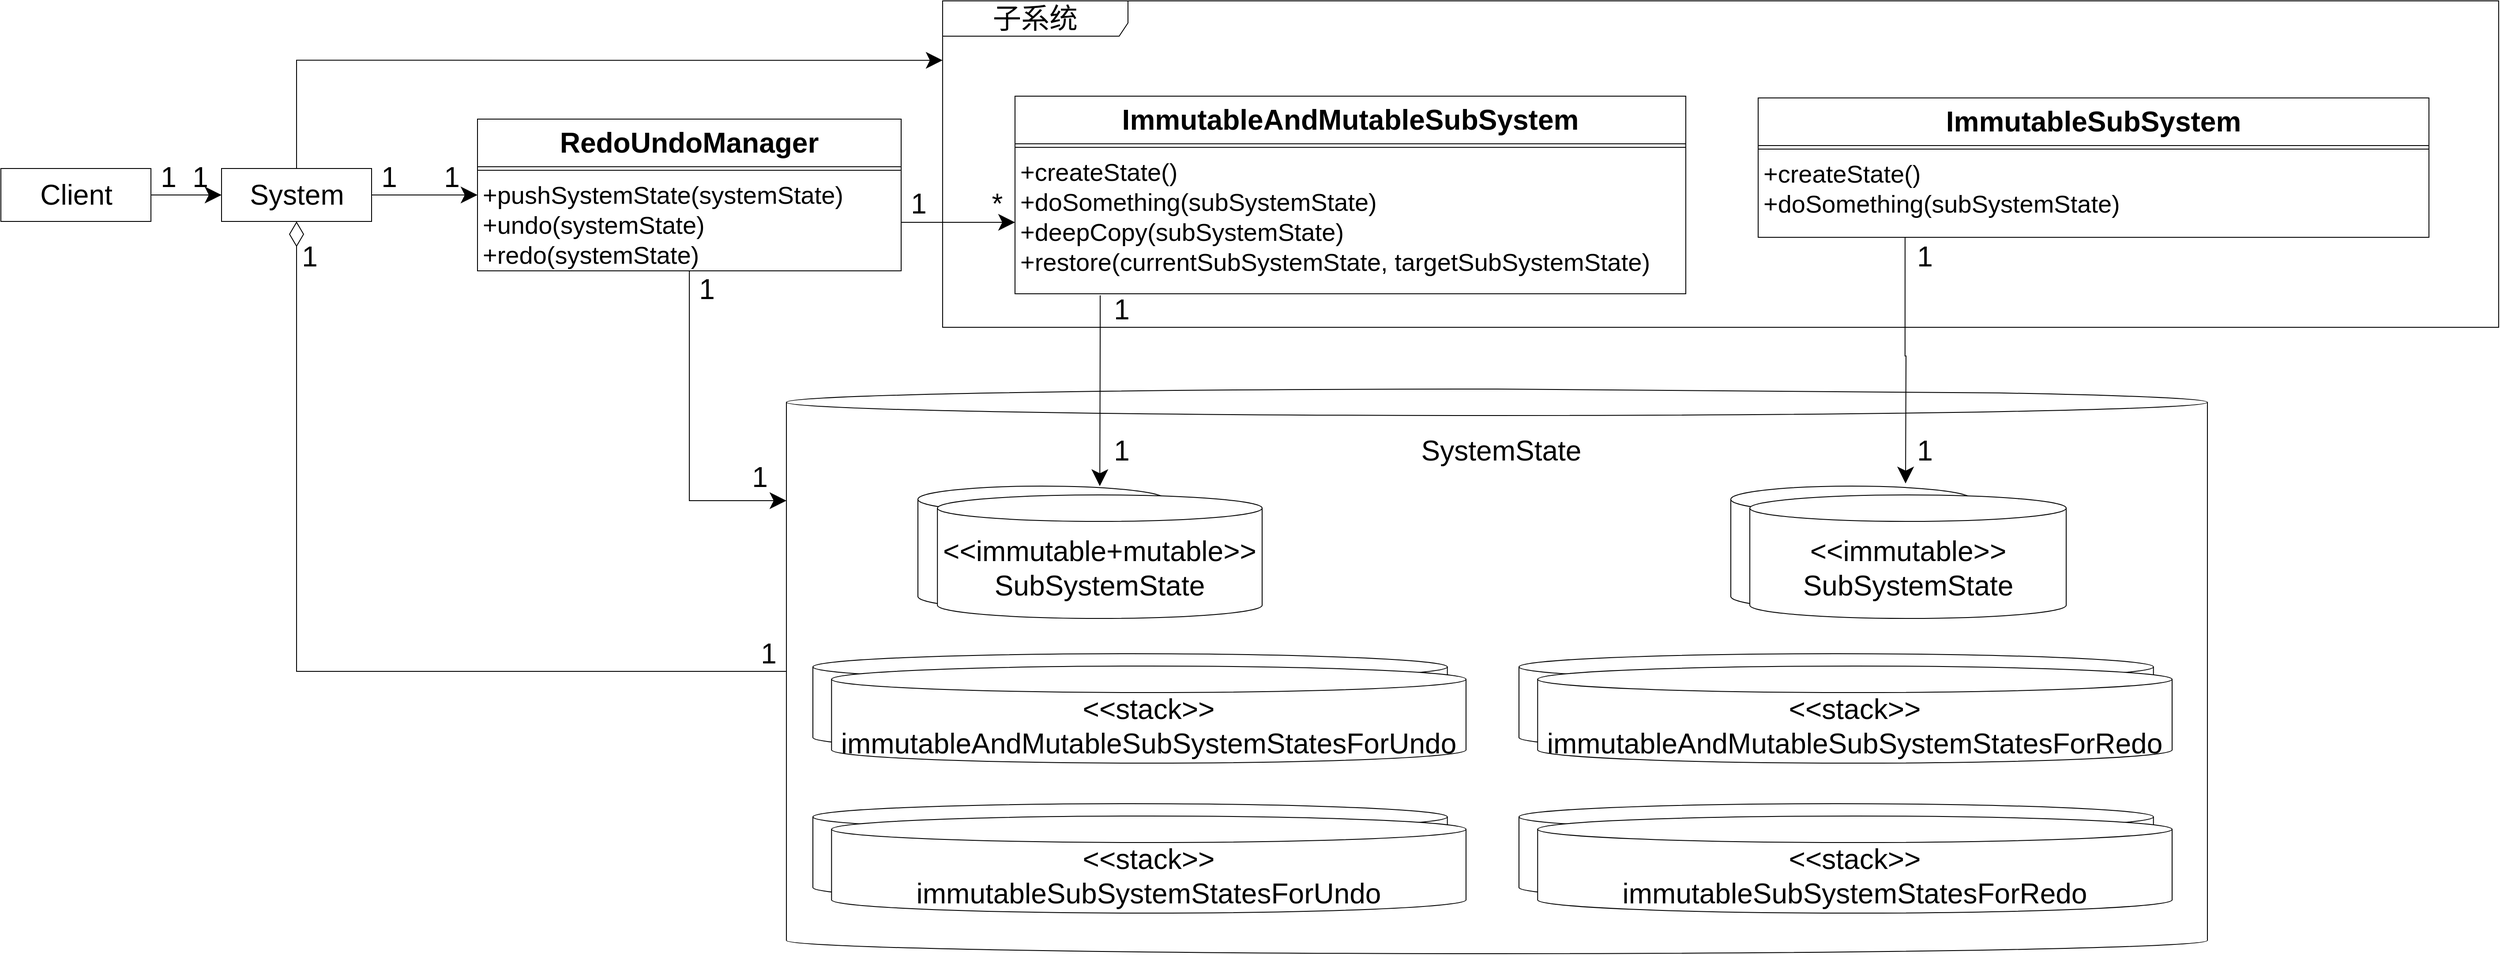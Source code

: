 <mxfile version="14.6.13" type="device"><diagram id="34xcj6VJA_TgIxmaPHAQ" name="第 1 页"><mxGraphModel dx="1933" dy="852" grid="1" gridSize="10" guides="1" tooltips="1" connect="1" arrows="1" fold="1" page="1" pageScale="1" pageWidth="827" pageHeight="1169" math="0" shadow="0"><root><mxCell id="0"/><mxCell id="1" parent="0"/><mxCell id="PxvBBL2ty2cdPOecogPF-61" value="&lt;font style=&quot;font-size: 32px&quot;&gt;子系统&lt;/font&gt;" style="shape=umlFrame;whiteSpace=wrap;html=1;width=210;height=40;fontSize=32;" parent="1" vertex="1"><mxGeometry x="827" y="330" width="1763" height="370" as="geometry"/></mxCell><mxCell id="PxvBBL2ty2cdPOecogPF-2" value="" style="shape=cylinder3;whiteSpace=wrap;html=1;boundedLbl=1;backgroundOutline=1;size=15;" parent="1" vertex="1"><mxGeometry x="650" y="770" width="1610" height="640" as="geometry"/></mxCell><mxCell id="PxvBBL2ty2cdPOecogPF-3" value="" style="edgeStyle=orthogonalEdgeStyle;rounded=0;orthogonalLoop=1;jettySize=auto;html=1;endSize=16;startSize=16;" parent="1" source="PxvBBL2ty2cdPOecogPF-4" edge="1"><mxGeometry relative="1" as="geometry"><mxPoint x="10.0" y="550" as="targetPoint"/></mxGeometry></mxCell><mxCell id="PxvBBL2ty2cdPOecogPF-4" value="Client" style="html=1;fontSize=32;" parent="1" vertex="1"><mxGeometry x="-240" y="520.0" width="170" height="60" as="geometry"/></mxCell><mxCell id="PxvBBL2ty2cdPOecogPF-43" style="edgeStyle=orthogonalEdgeStyle;rounded=0;orthogonalLoop=1;jettySize=auto;html=1;entryX=0;entryY=0;entryDx=0;entryDy=126.5;entryPerimeter=0;endSize=16;startSize=16;" parent="1" source="PxvBBL2ty2cdPOecogPF-7" target="PxvBBL2ty2cdPOecogPF-2" edge="1"><mxGeometry relative="1" as="geometry"/></mxCell><mxCell id="PxvBBL2ty2cdPOecogPF-7" value="RedoUndoManager" style="swimlane;fontStyle=1;align=center;verticalAlign=top;childLayout=stackLayout;horizontal=1;startSize=54;horizontalStack=0;resizeParent=1;resizeParentMax=0;resizeLast=0;collapsible=1;marginBottom=0;fontSize=32;" parent="1" vertex="1"><mxGeometry x="300" y="464" width="480" height="172" as="geometry"/></mxCell><mxCell id="PxvBBL2ty2cdPOecogPF-8" value="" style="line;strokeWidth=1;fillColor=none;align=left;verticalAlign=middle;spacingTop=-1;spacingLeft=3;spacingRight=3;rotatable=0;labelPosition=right;points=[];portConstraint=eastwest;" parent="PxvBBL2ty2cdPOecogPF-7" vertex="1"><mxGeometry y="54" width="480" height="8" as="geometry"/></mxCell><mxCell id="PxvBBL2ty2cdPOecogPF-9" value="+pushSystemState(systemState)&#10;+undo(systemState)&#10;+redo(systemState)" style="text;strokeColor=none;fillColor=none;align=left;verticalAlign=top;spacingLeft=4;spacingRight=4;overflow=hidden;rotatable=0;points=[[0,0.5],[1,0.5]];portConstraint=eastwest;fontSize=28;" parent="PxvBBL2ty2cdPOecogPF-7" vertex="1"><mxGeometry y="62" width="480" height="110" as="geometry"/></mxCell><mxCell id="PxvBBL2ty2cdPOecogPF-11" style="edgeStyle=orthogonalEdgeStyle;rounded=0;orthogonalLoop=1;jettySize=auto;html=1;entryX=0;entryY=0.5;entryDx=0;entryDy=0;entryPerimeter=0;startSize=26;endSize=26;exitX=0.5;exitY=1;exitDx=0;exitDy=0;startArrow=diamondThin;startFill=0;endArrow=none;endFill=0;" parent="1" source="PxvBBL2ty2cdPOecogPF-35" target="PxvBBL2ty2cdPOecogPF-2" edge="1"><mxGeometry relative="1" as="geometry"><mxPoint x="768.6" y="760" as="sourcePoint"/><mxPoint x="480" y="-471.44" as="targetPoint"/></mxGeometry></mxCell><mxCell id="PxvBBL2ty2cdPOecogPF-45" style="edgeStyle=orthogonalEdgeStyle;rounded=0;orthogonalLoop=1;jettySize=auto;html=1;entryX=0.736;entryY=0;entryDx=0;entryDy=0;entryPerimeter=0;startSize=16;endSize=16;exitX=0.127;exitY=1.011;exitDx=0;exitDy=0;exitPerimeter=0;" parent="1" source="PxvBBL2ty2cdPOecogPF-17" target="PxvBBL2ty2cdPOecogPF-36" edge="1"><mxGeometry relative="1" as="geometry"><Array as="points"><mxPoint x="1006" y="710"/></Array></mxGeometry></mxCell><mxCell id="PxvBBL2ty2cdPOecogPF-15" value="ImmutableAndMutableSubSystem" style="swimlane;fontStyle=1;align=center;verticalAlign=top;childLayout=stackLayout;horizontal=1;startSize=54;horizontalStack=0;resizeParent=1;resizeParentMax=0;resizeLast=0;collapsible=1;marginBottom=0;fontSize=32;" parent="1" vertex="1"><mxGeometry x="909" y="438" width="760" height="224" as="geometry"/></mxCell><mxCell id="PxvBBL2ty2cdPOecogPF-16" value="" style="line;strokeWidth=1;fillColor=none;align=left;verticalAlign=middle;spacingTop=-1;spacingLeft=3;spacingRight=3;rotatable=0;labelPosition=right;points=[];portConstraint=eastwest;" parent="PxvBBL2ty2cdPOecogPF-15" vertex="1"><mxGeometry y="54" width="760" height="8" as="geometry"/></mxCell><mxCell id="PxvBBL2ty2cdPOecogPF-17" value="+createState()&#10;+doSomething(subSystemState)&#10;+deepCopy(subSystemState)&#10;+restore(currentSubSystemState, targetSubSystemState)" style="text;strokeColor=none;fillColor=none;align=left;verticalAlign=top;spacingLeft=4;spacingRight=4;overflow=hidden;rotatable=0;points=[[0,0.5],[1,0.5]];portConstraint=eastwest;fontSize=28;" parent="PxvBBL2ty2cdPOecogPF-15" vertex="1"><mxGeometry y="62" width="760" height="162" as="geometry"/></mxCell><mxCell id="PxvBBL2ty2cdPOecogPF-26" value="&lt;font style=&quot;font-size: 32px&quot;&gt;SystemState&lt;/font&gt;" style="text;html=1;strokeColor=none;fillColor=none;align=center;verticalAlign=middle;whiteSpace=wrap;rounded=0;" parent="1" vertex="1"><mxGeometry x="1440" y="820" width="40" height="40" as="geometry"/></mxCell><mxCell id="PxvBBL2ty2cdPOecogPF-33" style="edgeStyle=orthogonalEdgeStyle;rounded=0;orthogonalLoop=1;jettySize=auto;html=1;entryX=0;entryY=0.182;entryDx=0;entryDy=0;startSize=16;endSize=16;exitX=0.5;exitY=0;exitDx=0;exitDy=0;entryPerimeter=0;" parent="1" source="PxvBBL2ty2cdPOecogPF-35" target="PxvBBL2ty2cdPOecogPF-61" edge="1"><mxGeometry relative="1" as="geometry"><mxPoint x="487.73" y="-211.56" as="targetPoint"/><Array as="points"><mxPoint x="95" y="397"/></Array></mxGeometry></mxCell><mxCell id="PxvBBL2ty2cdPOecogPF-34" style="edgeStyle=orthogonalEdgeStyle;rounded=0;orthogonalLoop=1;jettySize=auto;html=1;startSize=16;endSize=16;exitX=1;exitY=0.5;exitDx=0;exitDy=0;" parent="1" source="PxvBBL2ty2cdPOecogPF-35" target="PxvBBL2ty2cdPOecogPF-7" edge="1"><mxGeometry relative="1" as="geometry"/></mxCell><mxCell id="PxvBBL2ty2cdPOecogPF-35" value="System" style="html=1;fontSize=32;" parent="1" vertex="1"><mxGeometry x="10" y="520.0" width="170" height="60" as="geometry"/></mxCell><mxCell id="PxvBBL2ty2cdPOecogPF-37" value="" style="group" parent="1" vertex="1" connectable="0"><mxGeometry x="799" y="880" width="390" height="150" as="geometry"/></mxCell><mxCell id="PxvBBL2ty2cdPOecogPF-36" value="" style="shape=cylinder3;whiteSpace=wrap;html=1;boundedLbl=1;backgroundOutline=1;size=15;" parent="PxvBBL2ty2cdPOecogPF-37" vertex="1"><mxGeometry width="280.007" height="140" as="geometry"/></mxCell><mxCell id="PxvBBL2ty2cdPOecogPF-10" value="&lt;font style=&quot;font-size: 32px&quot;&gt;&amp;lt;&amp;lt;immutable+mutable&amp;gt;&amp;gt;&lt;br&gt;SubSystemState&lt;/font&gt;" style="shape=cylinder3;whiteSpace=wrap;html=1;boundedLbl=1;backgroundOutline=1;size=15;" parent="PxvBBL2ty2cdPOecogPF-37" vertex="1"><mxGeometry x="22.104" y="10" width="367.896" height="140" as="geometry"/></mxCell><mxCell id="PxvBBL2ty2cdPOecogPF-39" value="" style="group" parent="1" vertex="1" connectable="0"><mxGeometry x="680" y="1070" width="740" height="124" as="geometry"/></mxCell><mxCell id="PxvBBL2ty2cdPOecogPF-38" value="" style="shape=cylinder3;whiteSpace=wrap;html=1;boundedLbl=1;backgroundOutline=1;size=15;" parent="PxvBBL2ty2cdPOecogPF-39" vertex="1"><mxGeometry width="718.857" height="110" as="geometry"/></mxCell><mxCell id="PxvBBL2ty2cdPOecogPF-27" value="&lt;span style=&quot;font-size: 32px ; text-align: left&quot;&gt;&amp;lt;&amp;lt;stack&amp;gt;&amp;gt;&lt;br&gt;&lt;/span&gt;&lt;span style=&quot;font-size: 32px&quot;&gt;immutableAndMutableSubSystem&lt;/span&gt;&lt;span style=&quot;font-size: 32px ; text-align: left&quot;&gt;StatesForUndo&lt;/span&gt;" style="shape=cylinder3;whiteSpace=wrap;html=1;boundedLbl=1;backgroundOutline=1;size=15;" parent="PxvBBL2ty2cdPOecogPF-39" vertex="1"><mxGeometry x="21.143" y="14" width="718.857" height="110" as="geometry"/></mxCell><mxCell id="PxvBBL2ty2cdPOecogPF-44" style="edgeStyle=orthogonalEdgeStyle;rounded=0;orthogonalLoop=1;jettySize=auto;html=1;startSize=16;endSize=16;" parent="1" source="PxvBBL2ty2cdPOecogPF-9" target="PxvBBL2ty2cdPOecogPF-17" edge="1"><mxGeometry relative="1" as="geometry"/></mxCell><mxCell id="PxvBBL2ty2cdPOecogPF-46" value="&lt;font style=&quot;font-size: 32px&quot;&gt;1&lt;/font&gt;" style="text;html=1;strokeColor=none;fillColor=none;align=center;verticalAlign=middle;whiteSpace=wrap;rounded=0;" parent="1" vertex="1"><mxGeometry x="90.0" y="610" width="40" height="20" as="geometry"/></mxCell><mxCell id="PxvBBL2ty2cdPOecogPF-47" value="&lt;font style=&quot;font-size: 32px&quot;&gt;1&lt;/font&gt;" style="text;html=1;strokeColor=none;fillColor=none;align=center;verticalAlign=middle;whiteSpace=wrap;rounded=0;" parent="1" vertex="1"><mxGeometry x="610.0" y="1060" width="40" height="20" as="geometry"/></mxCell><mxCell id="PxvBBL2ty2cdPOecogPF-48" value="&lt;font style=&quot;font-size: 32px&quot;&gt;1&lt;/font&gt;" style="text;html=1;strokeColor=none;fillColor=none;align=center;verticalAlign=middle;whiteSpace=wrap;rounded=0;" parent="1" vertex="1"><mxGeometry x="540.0" y="647" width="40" height="20" as="geometry"/></mxCell><mxCell id="PxvBBL2ty2cdPOecogPF-49" value="&lt;font style=&quot;font-size: 32px&quot;&gt;1&lt;/font&gt;" style="text;html=1;strokeColor=none;fillColor=none;align=center;verticalAlign=middle;whiteSpace=wrap;rounded=0;" parent="1" vertex="1"><mxGeometry x="600.0" y="860" width="40" height="20" as="geometry"/></mxCell><mxCell id="PxvBBL2ty2cdPOecogPF-50" value="&lt;font style=&quot;font-size: 32px&quot;&gt;1&lt;/font&gt;" style="text;html=1;strokeColor=none;fillColor=none;align=center;verticalAlign=middle;whiteSpace=wrap;rounded=0;" parent="1" vertex="1"><mxGeometry x="180.0" y="520" width="40" height="20" as="geometry"/></mxCell><mxCell id="PxvBBL2ty2cdPOecogPF-51" value="&lt;font style=&quot;font-size: 32px&quot;&gt;1&lt;/font&gt;" style="text;html=1;strokeColor=none;fillColor=none;align=center;verticalAlign=middle;whiteSpace=wrap;rounded=0;" parent="1" vertex="1"><mxGeometry x="251.0" y="520" width="40" height="20" as="geometry"/></mxCell><mxCell id="PxvBBL2ty2cdPOecogPF-52" value="&lt;font style=&quot;font-size: 32px&quot;&gt;1&lt;/font&gt;" style="text;html=1;strokeColor=none;fillColor=none;align=center;verticalAlign=middle;whiteSpace=wrap;rounded=0;" parent="1" vertex="1"><mxGeometry x="-70.0" y="520" width="40" height="20" as="geometry"/></mxCell><mxCell id="PxvBBL2ty2cdPOecogPF-53" value="&lt;font style=&quot;font-size: 32px&quot;&gt;1&lt;/font&gt;" style="text;html=1;strokeColor=none;fillColor=none;align=center;verticalAlign=middle;whiteSpace=wrap;rounded=0;" parent="1" vertex="1"><mxGeometry x="-34.0" y="520" width="40" height="20" as="geometry"/></mxCell><mxCell id="PxvBBL2ty2cdPOecogPF-56" value="&lt;font style=&quot;font-size: 32px&quot;&gt;1&lt;/font&gt;" style="text;html=1;strokeColor=none;fillColor=none;align=center;verticalAlign=middle;whiteSpace=wrap;rounded=0;" parent="1" vertex="1"><mxGeometry x="780.0" y="550" width="40" height="20" as="geometry"/></mxCell><mxCell id="PxvBBL2ty2cdPOecogPF-57" value="&lt;font style=&quot;font-size: 32px&quot;&gt;*&lt;/font&gt;" style="text;html=1;strokeColor=none;fillColor=none;align=center;verticalAlign=middle;whiteSpace=wrap;rounded=0;" parent="1" vertex="1"><mxGeometry x="869.0" y="550" width="40" height="20" as="geometry"/></mxCell><mxCell id="PxvBBL2ty2cdPOecogPF-80" style="edgeStyle=orthogonalEdgeStyle;rounded=0;orthogonalLoop=1;jettySize=auto;html=1;startSize=16;endSize=16;exitX=0.219;exitY=1.003;exitDx=0;exitDy=0;exitPerimeter=0;" parent="1" source="PxvBBL2ty2cdPOecogPF-60" edge="1"><mxGeometry relative="1" as="geometry"><mxPoint x="1918" y="877" as="targetPoint"/></mxGeometry></mxCell><mxCell id="PxvBBL2ty2cdPOecogPF-58" value="ImmutableSubSystem" style="swimlane;fontStyle=1;align=center;verticalAlign=top;childLayout=stackLayout;horizontal=1;startSize=54;horizontalStack=0;resizeParent=1;resizeParentMax=0;resizeLast=0;collapsible=1;marginBottom=0;fontSize=32;" parent="1" vertex="1"><mxGeometry x="1751" y="440" width="760" height="158" as="geometry"/></mxCell><mxCell id="PxvBBL2ty2cdPOecogPF-59" value="" style="line;strokeWidth=1;fillColor=none;align=left;verticalAlign=middle;spacingTop=-1;spacingLeft=3;spacingRight=3;rotatable=0;labelPosition=right;points=[];portConstraint=eastwest;" parent="PxvBBL2ty2cdPOecogPF-58" vertex="1"><mxGeometry y="54" width="760" height="8" as="geometry"/></mxCell><mxCell id="PxvBBL2ty2cdPOecogPF-60" value="+createState()&#10;+doSomething(subSystemState)" style="text;strokeColor=none;fillColor=none;align=left;verticalAlign=top;spacingLeft=4;spacingRight=4;overflow=hidden;rotatable=0;points=[[0,0.5],[1,0.5]];portConstraint=eastwest;fontSize=28;" parent="PxvBBL2ty2cdPOecogPF-58" vertex="1"><mxGeometry y="62" width="760" height="96" as="geometry"/></mxCell><mxCell id="PxvBBL2ty2cdPOecogPF-62" value="" style="group" parent="1" vertex="1" connectable="0"><mxGeometry x="1720" y="880" width="380" height="150" as="geometry"/></mxCell><mxCell id="PxvBBL2ty2cdPOecogPF-63" value="" style="shape=cylinder3;whiteSpace=wrap;html=1;boundedLbl=1;backgroundOutline=1;size=15;" parent="PxvBBL2ty2cdPOecogPF-62" vertex="1"><mxGeometry width="272.827" height="140" as="geometry"/></mxCell><mxCell id="PxvBBL2ty2cdPOecogPF-64" value="&lt;font style=&quot;font-size: 32px&quot;&gt;&amp;lt;&amp;lt;immutable&amp;gt;&amp;gt;&lt;br&gt;SubSystemState&lt;/font&gt;" style="shape=cylinder3;whiteSpace=wrap;html=1;boundedLbl=1;backgroundOutline=1;size=15;" parent="PxvBBL2ty2cdPOecogPF-62" vertex="1"><mxGeometry x="21.537" y="10" width="358.463" height="140" as="geometry"/></mxCell><mxCell id="PxvBBL2ty2cdPOecogPF-71" value="" style="group" parent="1" vertex="1" connectable="0"><mxGeometry x="1480" y="1070" width="740" height="124" as="geometry"/></mxCell><mxCell id="PxvBBL2ty2cdPOecogPF-72" value="" style="shape=cylinder3;whiteSpace=wrap;html=1;boundedLbl=1;backgroundOutline=1;size=15;" parent="PxvBBL2ty2cdPOecogPF-71" vertex="1"><mxGeometry width="718.857" height="110" as="geometry"/></mxCell><mxCell id="PxvBBL2ty2cdPOecogPF-73" value="&lt;span style=&quot;font-size: 32px ; text-align: left&quot;&gt;&amp;lt;&amp;lt;stack&amp;gt;&amp;gt;&lt;br&gt;&lt;/span&gt;&lt;span style=&quot;font-size: 32px&quot;&gt;immutableAndMutableSubSystem&lt;/span&gt;&lt;span style=&quot;font-size: 32px ; text-align: left&quot;&gt;StatesForRedo&lt;/span&gt;" style="shape=cylinder3;whiteSpace=wrap;html=1;boundedLbl=1;backgroundOutline=1;size=15;" parent="PxvBBL2ty2cdPOecogPF-71" vertex="1"><mxGeometry x="21.143" y="14" width="718.857" height="110" as="geometry"/></mxCell><mxCell id="PxvBBL2ty2cdPOecogPF-74" value="" style="group" parent="1" vertex="1" connectable="0"><mxGeometry x="680" y="1240" width="740" height="124" as="geometry"/></mxCell><mxCell id="PxvBBL2ty2cdPOecogPF-75" value="" style="shape=cylinder3;whiteSpace=wrap;html=1;boundedLbl=1;backgroundOutline=1;size=15;" parent="PxvBBL2ty2cdPOecogPF-74" vertex="1"><mxGeometry width="718.857" height="110" as="geometry"/></mxCell><mxCell id="PxvBBL2ty2cdPOecogPF-76" value="&lt;span style=&quot;font-size: 32px ; text-align: left&quot;&gt;&amp;lt;&amp;lt;stack&amp;gt;&amp;gt;&lt;br&gt;&lt;/span&gt;&lt;span style=&quot;font-size: 32px&quot;&gt;immutableSubSystem&lt;/span&gt;&lt;span style=&quot;font-size: 32px ; text-align: left&quot;&gt;StatesForUndo&lt;/span&gt;" style="shape=cylinder3;whiteSpace=wrap;html=1;boundedLbl=1;backgroundOutline=1;size=15;" parent="PxvBBL2ty2cdPOecogPF-74" vertex="1"><mxGeometry x="21.143" y="14" width="718.857" height="110" as="geometry"/></mxCell><mxCell id="PxvBBL2ty2cdPOecogPF-77" value="" style="group" parent="1" vertex="1" connectable="0"><mxGeometry x="1480" y="1240" width="740" height="124" as="geometry"/></mxCell><mxCell id="PxvBBL2ty2cdPOecogPF-78" value="" style="shape=cylinder3;whiteSpace=wrap;html=1;boundedLbl=1;backgroundOutline=1;size=15;" parent="PxvBBL2ty2cdPOecogPF-77" vertex="1"><mxGeometry width="718.857" height="110" as="geometry"/></mxCell><mxCell id="PxvBBL2ty2cdPOecogPF-79" value="&lt;span style=&quot;font-size: 32px ; text-align: left&quot;&gt;&amp;lt;&amp;lt;stack&amp;gt;&amp;gt;&lt;br&gt;&lt;/span&gt;&lt;span style=&quot;font-size: 32px&quot;&gt;immutableSubSystem&lt;/span&gt;&lt;span style=&quot;font-size: 32px ; text-align: left&quot;&gt;StatesForRedo&lt;/span&gt;" style="shape=cylinder3;whiteSpace=wrap;html=1;boundedLbl=1;backgroundOutline=1;size=15;" parent="PxvBBL2ty2cdPOecogPF-77" vertex="1"><mxGeometry x="21.143" y="14" width="718.857" height="110" as="geometry"/></mxCell><mxCell id="059wEsYNDThHB27LquDz-1" value="&lt;font style=&quot;font-size: 32px&quot;&gt;1&lt;/font&gt;" style="text;html=1;strokeColor=none;fillColor=none;align=center;verticalAlign=middle;whiteSpace=wrap;rounded=0;" parent="1" vertex="1"><mxGeometry x="1010.0" y="670" width="40" height="20" as="geometry"/></mxCell><mxCell id="059wEsYNDThHB27LquDz-2" value="&lt;font style=&quot;font-size: 32px&quot;&gt;1&lt;/font&gt;" style="text;html=1;strokeColor=none;fillColor=none;align=center;verticalAlign=middle;whiteSpace=wrap;rounded=0;" parent="1" vertex="1"><mxGeometry x="1010.0" y="830" width="40" height="20" as="geometry"/></mxCell><mxCell id="059wEsYNDThHB27LquDz-3" value="&lt;font style=&quot;font-size: 32px&quot;&gt;1&lt;/font&gt;" style="text;html=1;strokeColor=none;fillColor=none;align=center;verticalAlign=middle;whiteSpace=wrap;rounded=0;" parent="1" vertex="1"><mxGeometry x="1920.0" y="610" width="40" height="20" as="geometry"/></mxCell><mxCell id="059wEsYNDThHB27LquDz-4" value="&lt;font style=&quot;font-size: 32px&quot;&gt;1&lt;/font&gt;" style="text;html=1;strokeColor=none;fillColor=none;align=center;verticalAlign=middle;whiteSpace=wrap;rounded=0;" parent="1" vertex="1"><mxGeometry x="1920.0" y="830" width="40" height="20" as="geometry"/></mxCell></root></mxGraphModel></diagram></mxfile>
